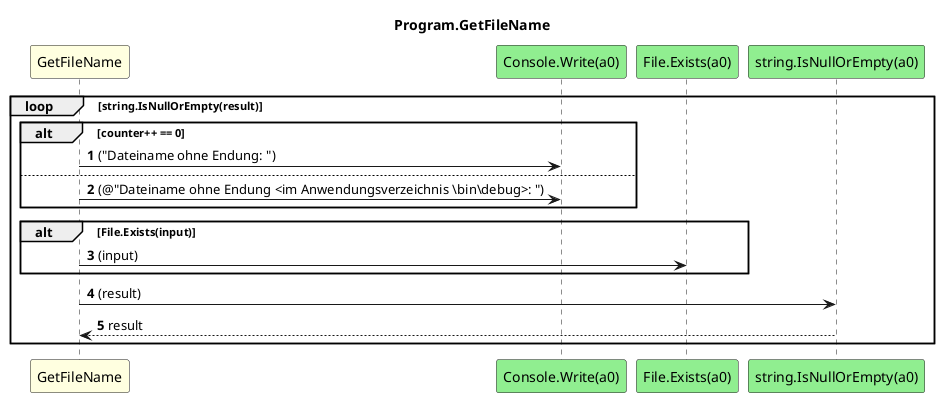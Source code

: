 @startuml Program.GetFileName
title Program.GetFileName
participant "GetFileName" as GetFileName #LightYellow
participant "Console.Write(a0)" as Console_Write_a0 #LightGreen
participant "File.Exists(a0)" as File_Exists_a0 #LightGreen
participant "string.IsNullOrEmpty(a0)" as string_IsNullOrEmpty_a0 #LightGreen
autonumber
loop string.IsNullOrEmpty(result)
    alt counter++ == 0
        GetFileName -> Console_Write_a0 : ("Dateiname ohne Endung: ")
        else
            GetFileName -> Console_Write_a0 : (@"Dateiname ohne Endung <im Anwendungsverzeichnis \bin\debug>: ")
    end
    alt File.Exists(input)
        GetFileName -> File_Exists_a0 : (input)
    end
    GetFileName -> string_IsNullOrEmpty_a0 : (result)
    string_IsNullOrEmpty_a0 --> GetFileName : result
end
@enduml
